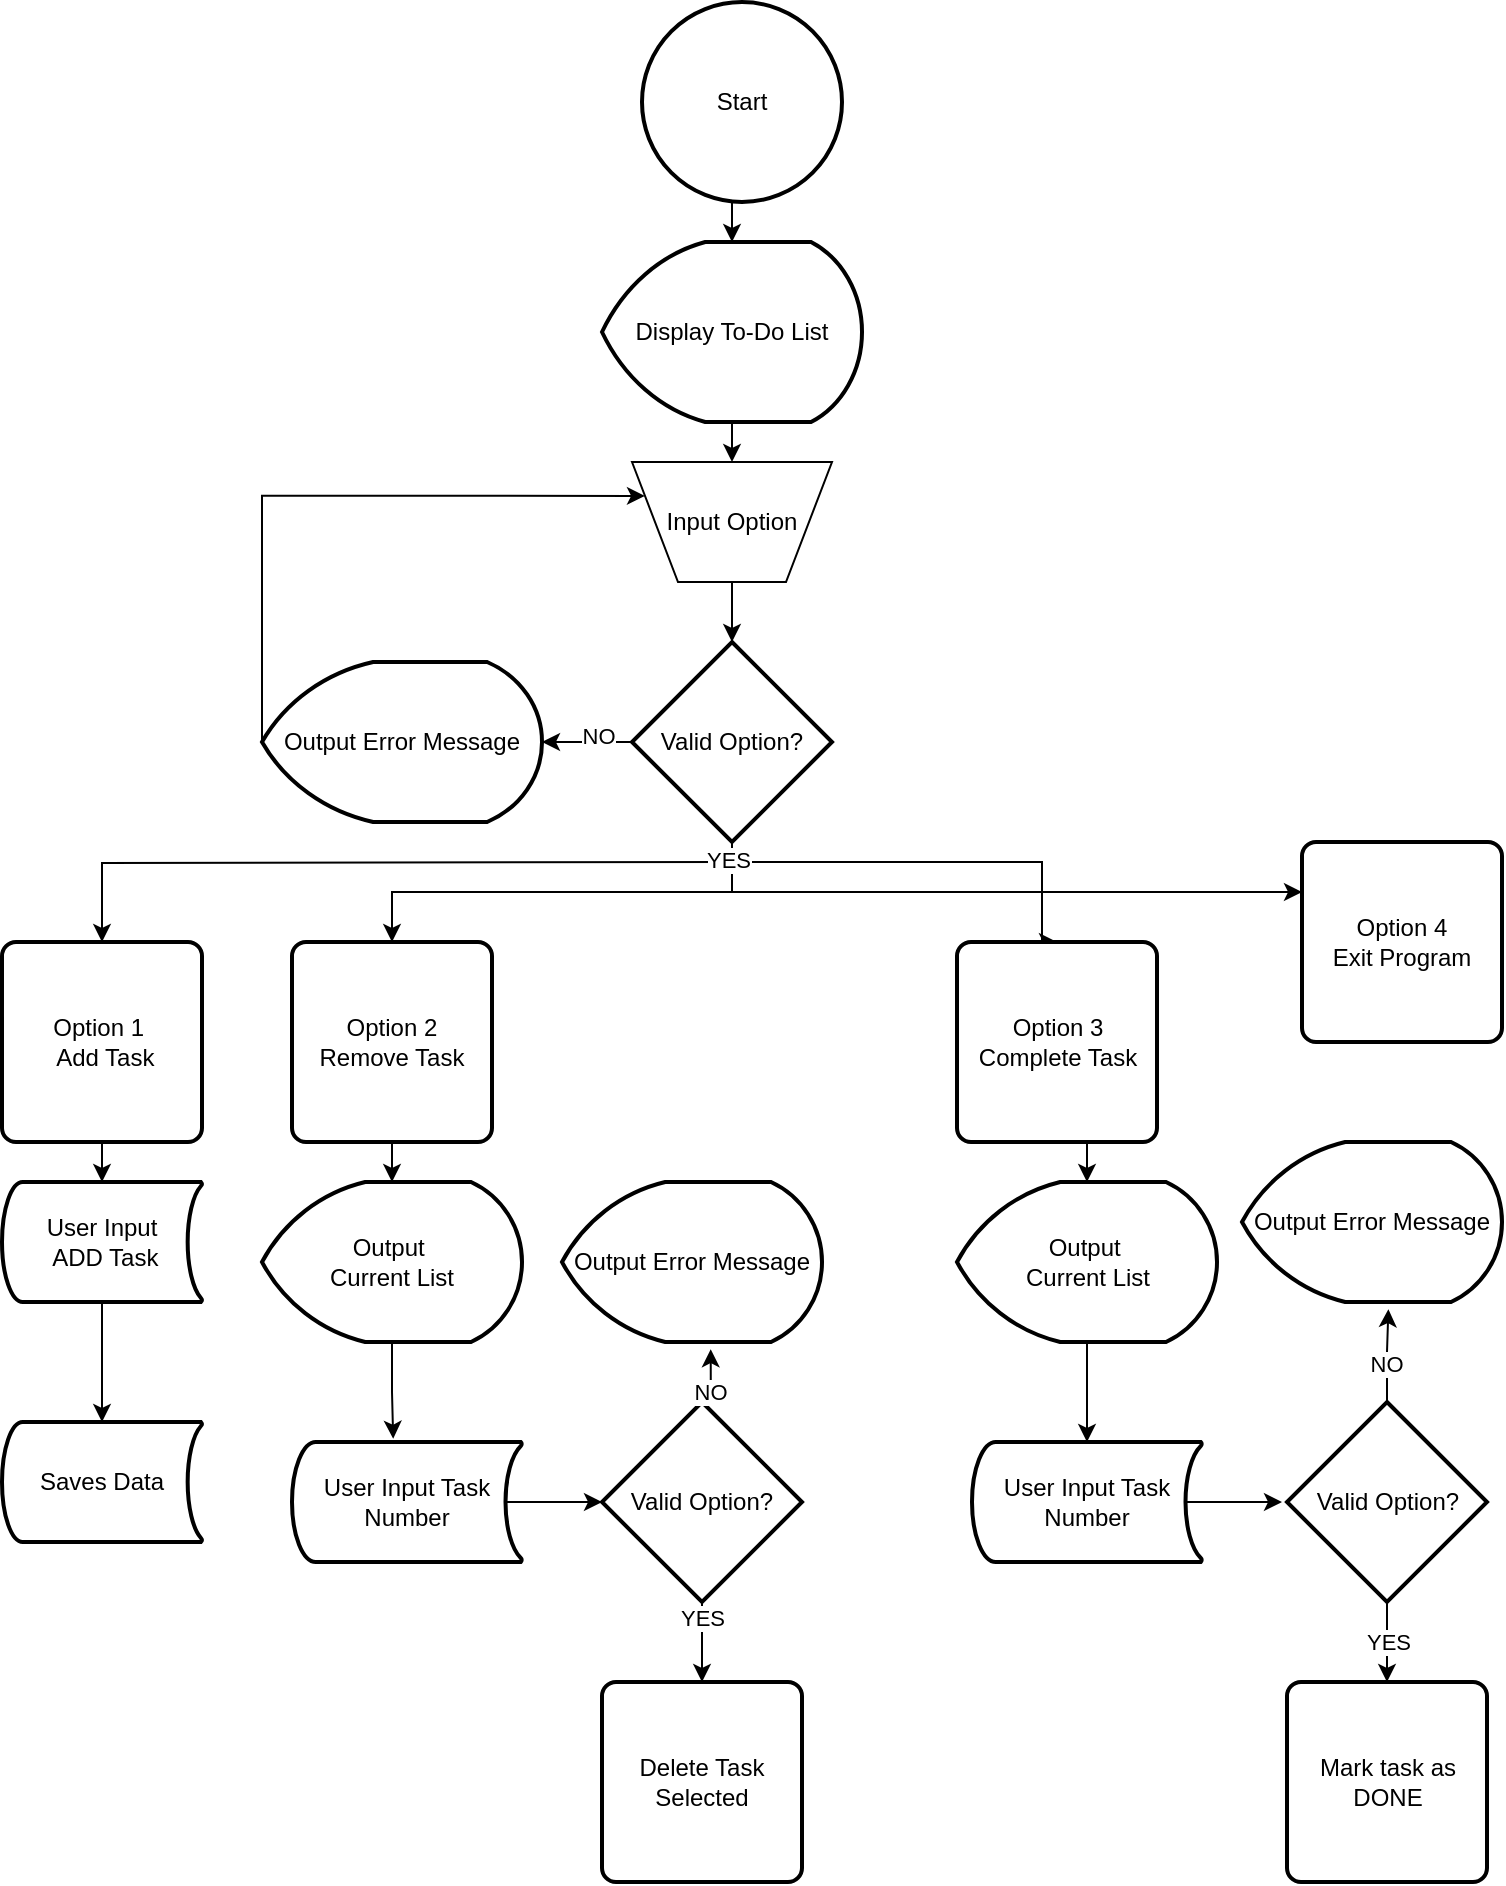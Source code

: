 <mxfile version="26.1.3">
  <diagram id="C5RBs43oDa-KdzZeNtuy" name="Page-1">
    <mxGraphModel dx="1042" dy="565" grid="1" gridSize="10" guides="1" tooltips="1" connect="1" arrows="1" fold="1" page="1" pageScale="1" pageWidth="827" pageHeight="1169" math="0" shadow="0">
      <root>
        <mxCell id="WIyWlLk6GJQsqaUBKTNV-0" />
        <mxCell id="WIyWlLk6GJQsqaUBKTNV-1" parent="WIyWlLk6GJQsqaUBKTNV-0" />
        <mxCell id="aC3GCBYfyP3_hQfrpUoj-1" value="Start" style="strokeWidth=2;html=1;shape=mxgraph.flowchart.start_2;whiteSpace=wrap;" vertex="1" parent="WIyWlLk6GJQsqaUBKTNV-1">
          <mxGeometry x="380" y="20" width="100" height="100" as="geometry" />
        </mxCell>
        <mxCell id="aC3GCBYfyP3_hQfrpUoj-23" style="edgeStyle=orthogonalEdgeStyle;rounded=0;orthogonalLoop=1;jettySize=auto;html=1;exitX=0.5;exitY=1;exitDx=0;exitDy=0;exitPerimeter=0;entryX=0.5;entryY=0;entryDx=0;entryDy=0;" edge="1" parent="WIyWlLk6GJQsqaUBKTNV-1" source="aC3GCBYfyP3_hQfrpUoj-2" target="aC3GCBYfyP3_hQfrpUoj-5">
          <mxGeometry relative="1" as="geometry" />
        </mxCell>
        <mxCell id="aC3GCBYfyP3_hQfrpUoj-2" value="Display To-Do List" style="strokeWidth=2;html=1;shape=mxgraph.flowchart.display;whiteSpace=wrap;" vertex="1" parent="WIyWlLk6GJQsqaUBKTNV-1">
          <mxGeometry x="360" y="140" width="130" height="90" as="geometry" />
        </mxCell>
        <mxCell id="aC3GCBYfyP3_hQfrpUoj-9" style="edgeStyle=orthogonalEdgeStyle;rounded=0;orthogonalLoop=1;jettySize=auto;html=1;exitX=0.5;exitY=1;exitDx=0;exitDy=0;exitPerimeter=0;entryX=0.5;entryY=0;entryDx=0;entryDy=0;" edge="1" parent="WIyWlLk6GJQsqaUBKTNV-1" source="aC3GCBYfyP3_hQfrpUoj-4" target="aC3GCBYfyP3_hQfrpUoj-7">
          <mxGeometry relative="1" as="geometry" />
        </mxCell>
        <mxCell id="aC3GCBYfyP3_hQfrpUoj-21" style="edgeStyle=orthogonalEdgeStyle;rounded=0;orthogonalLoop=1;jettySize=auto;html=1;exitX=0.5;exitY=1;exitDx=0;exitDy=0;exitPerimeter=0;entryX=0.5;entryY=0;entryDx=0;entryDy=0;" edge="1" parent="WIyWlLk6GJQsqaUBKTNV-1" source="aC3GCBYfyP3_hQfrpUoj-4" target="aC3GCBYfyP3_hQfrpUoj-8">
          <mxGeometry relative="1" as="geometry">
            <Array as="points">
              <mxPoint x="425" y="450" />
              <mxPoint x="580" y="450" />
            </Array>
          </mxGeometry>
        </mxCell>
        <mxCell id="aC3GCBYfyP3_hQfrpUoj-85" style="edgeStyle=orthogonalEdgeStyle;rounded=0;orthogonalLoop=1;jettySize=auto;html=1;exitX=0.5;exitY=1;exitDx=0;exitDy=0;exitPerimeter=0;entryX=0;entryY=0.25;entryDx=0;entryDy=0;" edge="1" parent="WIyWlLk6GJQsqaUBKTNV-1" source="aC3GCBYfyP3_hQfrpUoj-4" target="aC3GCBYfyP3_hQfrpUoj-84">
          <mxGeometry relative="1" as="geometry" />
        </mxCell>
        <mxCell id="aC3GCBYfyP3_hQfrpUoj-4" value="Valid Option?" style="strokeWidth=2;html=1;shape=mxgraph.flowchart.decision;whiteSpace=wrap;" vertex="1" parent="WIyWlLk6GJQsqaUBKTNV-1">
          <mxGeometry x="375" y="340" width="100" height="100" as="geometry" />
        </mxCell>
        <mxCell id="aC3GCBYfyP3_hQfrpUoj-5" value="Input Option" style="verticalLabelPosition=middle;verticalAlign=middle;html=1;shape=trapezoid;perimeter=trapezoidPerimeter;whiteSpace=wrap;size=0.23;arcSize=10;flipV=1;labelPosition=center;align=center;" vertex="1" parent="WIyWlLk6GJQsqaUBKTNV-1">
          <mxGeometry x="375" y="250" width="100" height="60" as="geometry" />
        </mxCell>
        <mxCell id="aC3GCBYfyP3_hQfrpUoj-7" value="&lt;div&gt;Option 2&lt;/div&gt;Remove Task" style="rounded=1;whiteSpace=wrap;html=1;absoluteArcSize=1;arcSize=14;strokeWidth=2;" vertex="1" parent="WIyWlLk6GJQsqaUBKTNV-1">
          <mxGeometry x="205" y="490" width="100" height="100" as="geometry" />
        </mxCell>
        <mxCell id="aC3GCBYfyP3_hQfrpUoj-8" value="&lt;div&gt;Option 3&lt;/div&gt;Complete Task" style="rounded=1;whiteSpace=wrap;html=1;absoluteArcSize=1;arcSize=14;strokeWidth=2;" vertex="1" parent="WIyWlLk6GJQsqaUBKTNV-1">
          <mxGeometry x="537.5" y="490" width="100" height="100" as="geometry" />
        </mxCell>
        <mxCell id="aC3GCBYfyP3_hQfrpUoj-13" style="edgeStyle=orthogonalEdgeStyle;rounded=0;orthogonalLoop=1;jettySize=auto;html=1;exitX=0.5;exitY=1;exitDx=0;exitDy=0;entryX=0.5;entryY=0;entryDx=0;entryDy=0;entryPerimeter=0;" edge="1" parent="WIyWlLk6GJQsqaUBKTNV-1" source="aC3GCBYfyP3_hQfrpUoj-5" target="aC3GCBYfyP3_hQfrpUoj-4">
          <mxGeometry relative="1" as="geometry" />
        </mxCell>
        <mxCell id="aC3GCBYfyP3_hQfrpUoj-17" style="edgeStyle=orthogonalEdgeStyle;rounded=0;orthogonalLoop=1;jettySize=auto;html=1;exitX=0;exitY=0.5;exitDx=0;exitDy=0;exitPerimeter=0;entryX=0;entryY=0.25;entryDx=0;entryDy=0;" edge="1" parent="WIyWlLk6GJQsqaUBKTNV-1" source="aC3GCBYfyP3_hQfrpUoj-14" target="aC3GCBYfyP3_hQfrpUoj-5">
          <mxGeometry relative="1" as="geometry">
            <mxPoint x="260" y="210" as="targetPoint" />
            <Array as="points">
              <mxPoint x="190" y="390" />
              <mxPoint x="190" y="277" />
            </Array>
          </mxGeometry>
        </mxCell>
        <mxCell id="aC3GCBYfyP3_hQfrpUoj-14" value="Output Error Message" style="strokeWidth=2;html=1;shape=mxgraph.flowchart.display;whiteSpace=wrap;" vertex="1" parent="WIyWlLk6GJQsqaUBKTNV-1">
          <mxGeometry x="190" y="350" width="140" height="80" as="geometry" />
        </mxCell>
        <mxCell id="aC3GCBYfyP3_hQfrpUoj-15" style="edgeStyle=orthogonalEdgeStyle;rounded=0;orthogonalLoop=1;jettySize=auto;html=1;exitX=0;exitY=0.5;exitDx=0;exitDy=0;exitPerimeter=0;entryX=1;entryY=0.5;entryDx=0;entryDy=0;entryPerimeter=0;" edge="1" parent="WIyWlLk6GJQsqaUBKTNV-1" source="aC3GCBYfyP3_hQfrpUoj-4" target="aC3GCBYfyP3_hQfrpUoj-14">
          <mxGeometry relative="1" as="geometry" />
        </mxCell>
        <mxCell id="aC3GCBYfyP3_hQfrpUoj-18" value="NO" style="edgeLabel;html=1;align=center;verticalAlign=middle;resizable=0;points=[];" vertex="1" connectable="0" parent="aC3GCBYfyP3_hQfrpUoj-15">
          <mxGeometry x="-0.236" y="-3" relative="1" as="geometry">
            <mxPoint as="offset" />
          </mxGeometry>
        </mxCell>
        <mxCell id="aC3GCBYfyP3_hQfrpUoj-19" value="Option 1&amp;nbsp;&lt;div&gt;&amp;nbsp;Add Task&lt;/div&gt;" style="rounded=1;whiteSpace=wrap;html=1;absoluteArcSize=1;arcSize=14;strokeWidth=2;" vertex="1" parent="WIyWlLk6GJQsqaUBKTNV-1">
          <mxGeometry x="60" y="490" width="100" height="100" as="geometry" />
        </mxCell>
        <mxCell id="aC3GCBYfyP3_hQfrpUoj-20" style="edgeStyle=orthogonalEdgeStyle;rounded=0;orthogonalLoop=1;jettySize=auto;html=1;exitX=0.5;exitY=1;exitDx=0;exitDy=0;exitPerimeter=0;entryX=0.5;entryY=0;entryDx=0;entryDy=0;" edge="1" parent="WIyWlLk6GJQsqaUBKTNV-1" target="aC3GCBYfyP3_hQfrpUoj-19">
          <mxGeometry relative="1" as="geometry">
            <mxPoint x="425" y="450" as="sourcePoint" />
            <mxPoint x="286.8" y="495.2" as="targetPoint" />
          </mxGeometry>
        </mxCell>
        <mxCell id="aC3GCBYfyP3_hQfrpUoj-28" value="YES" style="edgeLabel;html=1;align=center;verticalAlign=middle;resizable=0;points=[];" vertex="1" connectable="0" parent="aC3GCBYfyP3_hQfrpUoj-20">
          <mxGeometry x="-0.987" y="-1" relative="1" as="geometry">
            <mxPoint as="offset" />
          </mxGeometry>
        </mxCell>
        <mxCell id="aC3GCBYfyP3_hQfrpUoj-22" style="edgeStyle=orthogonalEdgeStyle;rounded=0;orthogonalLoop=1;jettySize=auto;html=1;exitX=0.5;exitY=1;exitDx=0;exitDy=0;exitPerimeter=0;entryX=0.5;entryY=0;entryDx=0;entryDy=0;entryPerimeter=0;" edge="1" parent="WIyWlLk6GJQsqaUBKTNV-1" source="aC3GCBYfyP3_hQfrpUoj-1" target="aC3GCBYfyP3_hQfrpUoj-2">
          <mxGeometry relative="1" as="geometry" />
        </mxCell>
        <mxCell id="aC3GCBYfyP3_hQfrpUoj-55" value="" style="edgeStyle=orthogonalEdgeStyle;rounded=0;orthogonalLoop=1;jettySize=auto;html=1;" edge="1" parent="WIyWlLk6GJQsqaUBKTNV-1" source="aC3GCBYfyP3_hQfrpUoj-24" target="aC3GCBYfyP3_hQfrpUoj-30">
          <mxGeometry relative="1" as="geometry" />
        </mxCell>
        <mxCell id="aC3GCBYfyP3_hQfrpUoj-24" value="User Input&lt;div&gt;&amp;nbsp;ADD Task&lt;/div&gt;" style="strokeWidth=2;html=1;shape=mxgraph.flowchart.stored_data;whiteSpace=wrap;" vertex="1" parent="WIyWlLk6GJQsqaUBKTNV-1">
          <mxGeometry x="60" y="610" width="100" height="60" as="geometry" />
        </mxCell>
        <mxCell id="aC3GCBYfyP3_hQfrpUoj-27" value="Output&amp;nbsp;&lt;div&gt;Current&lt;span style=&quot;background-color: transparent; color: light-dark(rgb(0, 0, 0), rgb(255, 255, 255));&quot;&gt;&amp;nbsp;List&lt;/span&gt;&lt;/div&gt;" style="strokeWidth=2;html=1;shape=mxgraph.flowchart.display;whiteSpace=wrap;" vertex="1" parent="WIyWlLk6GJQsqaUBKTNV-1">
          <mxGeometry x="190" y="610" width="130" height="80" as="geometry" />
        </mxCell>
        <mxCell id="aC3GCBYfyP3_hQfrpUoj-30" value="Saves Data" style="strokeWidth=2;html=1;shape=mxgraph.flowchart.stored_data;whiteSpace=wrap;" vertex="1" parent="WIyWlLk6GJQsqaUBKTNV-1">
          <mxGeometry x="60" y="730" width="100" height="60" as="geometry" />
        </mxCell>
        <mxCell id="aC3GCBYfyP3_hQfrpUoj-33" value="Delete Task Selected" style="rounded=1;whiteSpace=wrap;html=1;absoluteArcSize=1;arcSize=14;strokeWidth=2;" vertex="1" parent="WIyWlLk6GJQsqaUBKTNV-1">
          <mxGeometry x="360" y="860" width="100" height="100" as="geometry" />
        </mxCell>
        <mxCell id="aC3GCBYfyP3_hQfrpUoj-34" value="Mark task as DONE" style="rounded=1;whiteSpace=wrap;html=1;absoluteArcSize=1;arcSize=14;strokeWidth=2;" vertex="1" parent="WIyWlLk6GJQsqaUBKTNV-1">
          <mxGeometry x="702.5" y="860" width="100" height="100" as="geometry" />
        </mxCell>
        <mxCell id="aC3GCBYfyP3_hQfrpUoj-50" value="Output&amp;nbsp;&lt;div&gt;Current&lt;span style=&quot;background-color: transparent; color: light-dark(rgb(0, 0, 0), rgb(255, 255, 255));&quot;&gt;&amp;nbsp;List&lt;/span&gt;&lt;/div&gt;" style="strokeWidth=2;html=1;shape=mxgraph.flowchart.display;whiteSpace=wrap;" vertex="1" parent="WIyWlLk6GJQsqaUBKTNV-1">
          <mxGeometry x="537.5" y="610" width="130" height="80" as="geometry" />
        </mxCell>
        <mxCell id="aC3GCBYfyP3_hQfrpUoj-52" style="edgeStyle=orthogonalEdgeStyle;rounded=0;orthogonalLoop=1;jettySize=auto;html=1;exitX=0.5;exitY=1;exitDx=0;exitDy=0;entryX=0.5;entryY=0;entryDx=0;entryDy=0;entryPerimeter=0;" edge="1" parent="WIyWlLk6GJQsqaUBKTNV-1" source="aC3GCBYfyP3_hQfrpUoj-7" target="aC3GCBYfyP3_hQfrpUoj-27">
          <mxGeometry relative="1" as="geometry" />
        </mxCell>
        <mxCell id="aC3GCBYfyP3_hQfrpUoj-53" style="edgeStyle=orthogonalEdgeStyle;rounded=0;orthogonalLoop=1;jettySize=auto;html=1;exitX=0.5;exitY=1;exitDx=0;exitDy=0;entryX=0.5;entryY=0;entryDx=0;entryDy=0;entryPerimeter=0;" edge="1" parent="WIyWlLk6GJQsqaUBKTNV-1" source="aC3GCBYfyP3_hQfrpUoj-8" target="aC3GCBYfyP3_hQfrpUoj-50">
          <mxGeometry relative="1" as="geometry" />
        </mxCell>
        <mxCell id="aC3GCBYfyP3_hQfrpUoj-54" style="edgeStyle=orthogonalEdgeStyle;rounded=0;orthogonalLoop=1;jettySize=auto;html=1;exitX=0.5;exitY=1;exitDx=0;exitDy=0;entryX=0.5;entryY=0;entryDx=0;entryDy=0;entryPerimeter=0;" edge="1" parent="WIyWlLk6GJQsqaUBKTNV-1" source="aC3GCBYfyP3_hQfrpUoj-19" target="aC3GCBYfyP3_hQfrpUoj-24">
          <mxGeometry relative="1" as="geometry" />
        </mxCell>
        <mxCell id="aC3GCBYfyP3_hQfrpUoj-64" value="User Input Task Number" style="strokeWidth=2;html=1;shape=mxgraph.flowchart.stored_data;whiteSpace=wrap;" vertex="1" parent="WIyWlLk6GJQsqaUBKTNV-1">
          <mxGeometry x="205" y="740" width="115" height="60" as="geometry" />
        </mxCell>
        <mxCell id="aC3GCBYfyP3_hQfrpUoj-83" style="edgeStyle=orthogonalEdgeStyle;rounded=0;orthogonalLoop=1;jettySize=auto;html=1;exitX=0.93;exitY=0.5;exitDx=0;exitDy=0;exitPerimeter=0;" edge="1" parent="WIyWlLk6GJQsqaUBKTNV-1" source="aC3GCBYfyP3_hQfrpUoj-65">
          <mxGeometry relative="1" as="geometry">
            <mxPoint x="700" y="770" as="targetPoint" />
          </mxGeometry>
        </mxCell>
        <mxCell id="aC3GCBYfyP3_hQfrpUoj-65" value="User Input Task Number" style="strokeWidth=2;html=1;shape=mxgraph.flowchart.stored_data;whiteSpace=wrap;" vertex="1" parent="WIyWlLk6GJQsqaUBKTNV-1">
          <mxGeometry x="545" y="740" width="115" height="60" as="geometry" />
        </mxCell>
        <mxCell id="aC3GCBYfyP3_hQfrpUoj-66" style="edgeStyle=orthogonalEdgeStyle;rounded=0;orthogonalLoop=1;jettySize=auto;html=1;exitX=0.5;exitY=1;exitDx=0;exitDy=0;exitPerimeter=0;entryX=0.5;entryY=0;entryDx=0;entryDy=0;entryPerimeter=0;" edge="1" parent="WIyWlLk6GJQsqaUBKTNV-1" source="aC3GCBYfyP3_hQfrpUoj-50" target="aC3GCBYfyP3_hQfrpUoj-65">
          <mxGeometry relative="1" as="geometry" />
        </mxCell>
        <mxCell id="aC3GCBYfyP3_hQfrpUoj-74" style="edgeStyle=orthogonalEdgeStyle;rounded=0;orthogonalLoop=1;jettySize=auto;html=1;exitX=0.5;exitY=1;exitDx=0;exitDy=0;exitPerimeter=0;entryX=0.5;entryY=0;entryDx=0;entryDy=0;" edge="1" parent="WIyWlLk6GJQsqaUBKTNV-1" source="aC3GCBYfyP3_hQfrpUoj-67" target="aC3GCBYfyP3_hQfrpUoj-33">
          <mxGeometry relative="1" as="geometry" />
        </mxCell>
        <mxCell id="aC3GCBYfyP3_hQfrpUoj-81" value="YES" style="edgeLabel;html=1;align=center;verticalAlign=middle;resizable=0;points=[];" vertex="1" connectable="0" parent="aC3GCBYfyP3_hQfrpUoj-74">
          <mxGeometry x="-0.6" relative="1" as="geometry">
            <mxPoint as="offset" />
          </mxGeometry>
        </mxCell>
        <mxCell id="aC3GCBYfyP3_hQfrpUoj-67" value="Valid Option?" style="strokeWidth=2;html=1;shape=mxgraph.flowchart.decision;whiteSpace=wrap;" vertex="1" parent="WIyWlLk6GJQsqaUBKTNV-1">
          <mxGeometry x="360" y="720" width="100" height="100" as="geometry" />
        </mxCell>
        <mxCell id="aC3GCBYfyP3_hQfrpUoj-78" value="YES" style="edgeStyle=orthogonalEdgeStyle;rounded=0;orthogonalLoop=1;jettySize=auto;html=1;exitX=0.5;exitY=1;exitDx=0;exitDy=0;exitPerimeter=0;entryX=0.5;entryY=0;entryDx=0;entryDy=0;" edge="1" parent="WIyWlLk6GJQsqaUBKTNV-1" source="aC3GCBYfyP3_hQfrpUoj-68" target="aC3GCBYfyP3_hQfrpUoj-34">
          <mxGeometry relative="1" as="geometry" />
        </mxCell>
        <mxCell id="aC3GCBYfyP3_hQfrpUoj-68" value="Valid Option?" style="strokeWidth=2;html=1;shape=mxgraph.flowchart.decision;whiteSpace=wrap;" vertex="1" parent="WIyWlLk6GJQsqaUBKTNV-1">
          <mxGeometry x="702.5" y="720" width="100" height="100" as="geometry" />
        </mxCell>
        <mxCell id="aC3GCBYfyP3_hQfrpUoj-69" style="edgeStyle=orthogonalEdgeStyle;rounded=0;orthogonalLoop=1;jettySize=auto;html=1;exitX=0.5;exitY=1;exitDx=0;exitDy=0;exitPerimeter=0;entryX=0.44;entryY=-0.027;entryDx=0;entryDy=0;entryPerimeter=0;" edge="1" parent="WIyWlLk6GJQsqaUBKTNV-1" source="aC3GCBYfyP3_hQfrpUoj-27" target="aC3GCBYfyP3_hQfrpUoj-64">
          <mxGeometry relative="1" as="geometry" />
        </mxCell>
        <mxCell id="aC3GCBYfyP3_hQfrpUoj-71" value="Output Error Message" style="strokeWidth=2;html=1;shape=mxgraph.flowchart.display;whiteSpace=wrap;" vertex="1" parent="WIyWlLk6GJQsqaUBKTNV-1">
          <mxGeometry x="340" y="610" width="130" height="80" as="geometry" />
        </mxCell>
        <mxCell id="aC3GCBYfyP3_hQfrpUoj-72" style="edgeStyle=orthogonalEdgeStyle;rounded=0;orthogonalLoop=1;jettySize=auto;html=1;exitX=0.93;exitY=0.5;exitDx=0;exitDy=0;exitPerimeter=0;entryX=0;entryY=0.5;entryDx=0;entryDy=0;entryPerimeter=0;" edge="1" parent="WIyWlLk6GJQsqaUBKTNV-1" source="aC3GCBYfyP3_hQfrpUoj-64" target="aC3GCBYfyP3_hQfrpUoj-67">
          <mxGeometry relative="1" as="geometry" />
        </mxCell>
        <mxCell id="aC3GCBYfyP3_hQfrpUoj-73" style="edgeStyle=orthogonalEdgeStyle;rounded=0;orthogonalLoop=1;jettySize=auto;html=1;exitX=0.5;exitY=0;exitDx=0;exitDy=0;exitPerimeter=0;entryX=0.572;entryY=1.045;entryDx=0;entryDy=0;entryPerimeter=0;" edge="1" parent="WIyWlLk6GJQsqaUBKTNV-1" source="aC3GCBYfyP3_hQfrpUoj-67" target="aC3GCBYfyP3_hQfrpUoj-71">
          <mxGeometry relative="1" as="geometry" />
        </mxCell>
        <mxCell id="aC3GCBYfyP3_hQfrpUoj-80" value="NO" style="edgeLabel;html=1;align=center;verticalAlign=middle;resizable=0;points=[];" vertex="1" connectable="0" parent="aC3GCBYfyP3_hQfrpUoj-73">
          <mxGeometry x="-0.393" y="1" relative="1" as="geometry">
            <mxPoint as="offset" />
          </mxGeometry>
        </mxCell>
        <mxCell id="aC3GCBYfyP3_hQfrpUoj-75" value="Output Error Message" style="strokeWidth=2;html=1;shape=mxgraph.flowchart.display;whiteSpace=wrap;" vertex="1" parent="WIyWlLk6GJQsqaUBKTNV-1">
          <mxGeometry x="680" y="590" width="130" height="80" as="geometry" />
        </mxCell>
        <mxCell id="aC3GCBYfyP3_hQfrpUoj-77" style="edgeStyle=orthogonalEdgeStyle;rounded=0;orthogonalLoop=1;jettySize=auto;html=1;exitX=0.5;exitY=0;exitDx=0;exitDy=0;exitPerimeter=0;entryX=0.563;entryY=1.045;entryDx=0;entryDy=0;entryPerimeter=0;" edge="1" parent="WIyWlLk6GJQsqaUBKTNV-1" source="aC3GCBYfyP3_hQfrpUoj-68" target="aC3GCBYfyP3_hQfrpUoj-75">
          <mxGeometry relative="1" as="geometry" />
        </mxCell>
        <mxCell id="aC3GCBYfyP3_hQfrpUoj-82" value="NO" style="edgeLabel;html=1;align=center;verticalAlign=middle;resizable=0;points=[];" vertex="1" connectable="0" parent="aC3GCBYfyP3_hQfrpUoj-77">
          <mxGeometry x="-0.168" y="1" relative="1" as="geometry">
            <mxPoint as="offset" />
          </mxGeometry>
        </mxCell>
        <mxCell id="aC3GCBYfyP3_hQfrpUoj-84" value="&lt;div&gt;&lt;span style=&quot;background-color: transparent; color: light-dark(rgb(0, 0, 0), rgb(255, 255, 255));&quot;&gt;Option 4&lt;/span&gt;&lt;/div&gt;&lt;div&gt;&lt;span style=&quot;background-color: transparent; color: light-dark(rgb(0, 0, 0), rgb(255, 255, 255));&quot;&gt;Exit Program&lt;/span&gt;&lt;/div&gt;" style="rounded=1;whiteSpace=wrap;html=1;absoluteArcSize=1;arcSize=14;strokeWidth=2;" vertex="1" parent="WIyWlLk6GJQsqaUBKTNV-1">
          <mxGeometry x="710" y="440" width="100" height="100" as="geometry" />
        </mxCell>
      </root>
    </mxGraphModel>
  </diagram>
</mxfile>
